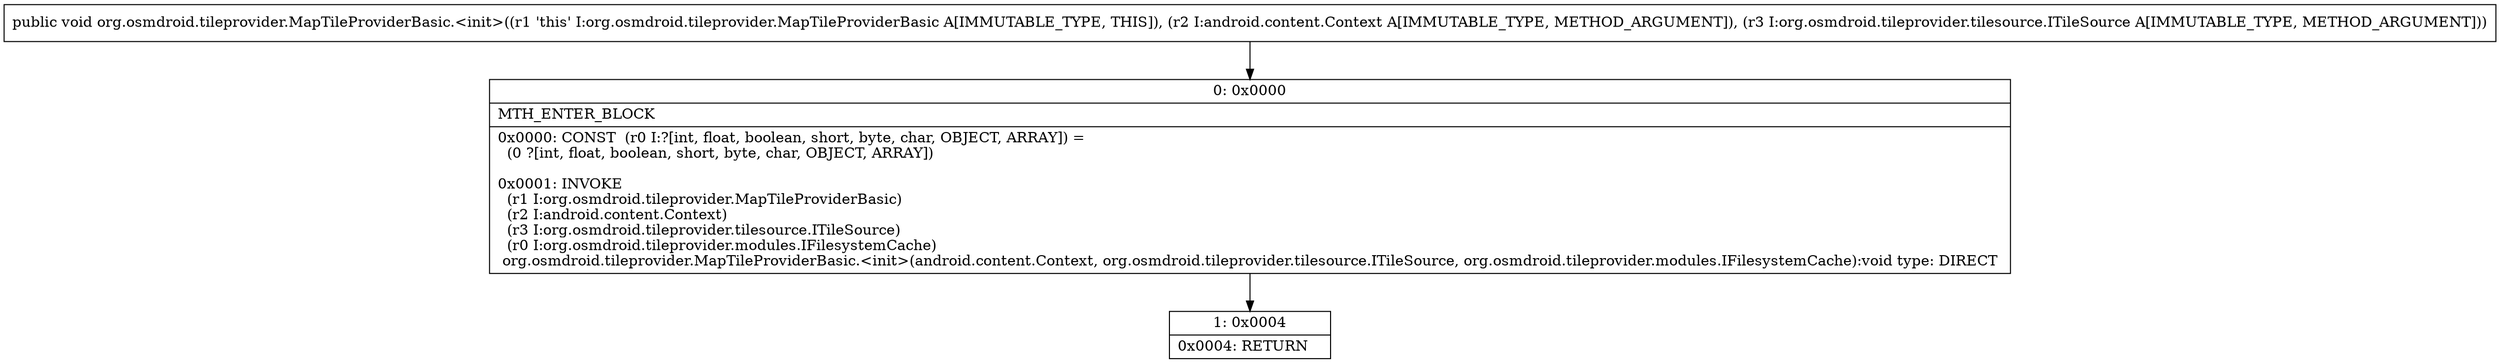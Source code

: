 digraph "CFG fororg.osmdroid.tileprovider.MapTileProviderBasic.\<init\>(Landroid\/content\/Context;Lorg\/osmdroid\/tileprovider\/tilesource\/ITileSource;)V" {
Node_0 [shape=record,label="{0\:\ 0x0000|MTH_ENTER_BLOCK\l|0x0000: CONST  (r0 I:?[int, float, boolean, short, byte, char, OBJECT, ARRAY]) = \l  (0 ?[int, float, boolean, short, byte, char, OBJECT, ARRAY])\l \l0x0001: INVOKE  \l  (r1 I:org.osmdroid.tileprovider.MapTileProviderBasic)\l  (r2 I:android.content.Context)\l  (r3 I:org.osmdroid.tileprovider.tilesource.ITileSource)\l  (r0 I:org.osmdroid.tileprovider.modules.IFilesystemCache)\l org.osmdroid.tileprovider.MapTileProviderBasic.\<init\>(android.content.Context, org.osmdroid.tileprovider.tilesource.ITileSource, org.osmdroid.tileprovider.modules.IFilesystemCache):void type: DIRECT \l}"];
Node_1 [shape=record,label="{1\:\ 0x0004|0x0004: RETURN   \l}"];
MethodNode[shape=record,label="{public void org.osmdroid.tileprovider.MapTileProviderBasic.\<init\>((r1 'this' I:org.osmdroid.tileprovider.MapTileProviderBasic A[IMMUTABLE_TYPE, THIS]), (r2 I:android.content.Context A[IMMUTABLE_TYPE, METHOD_ARGUMENT]), (r3 I:org.osmdroid.tileprovider.tilesource.ITileSource A[IMMUTABLE_TYPE, METHOD_ARGUMENT])) }"];
MethodNode -> Node_0;
Node_0 -> Node_1;
}

